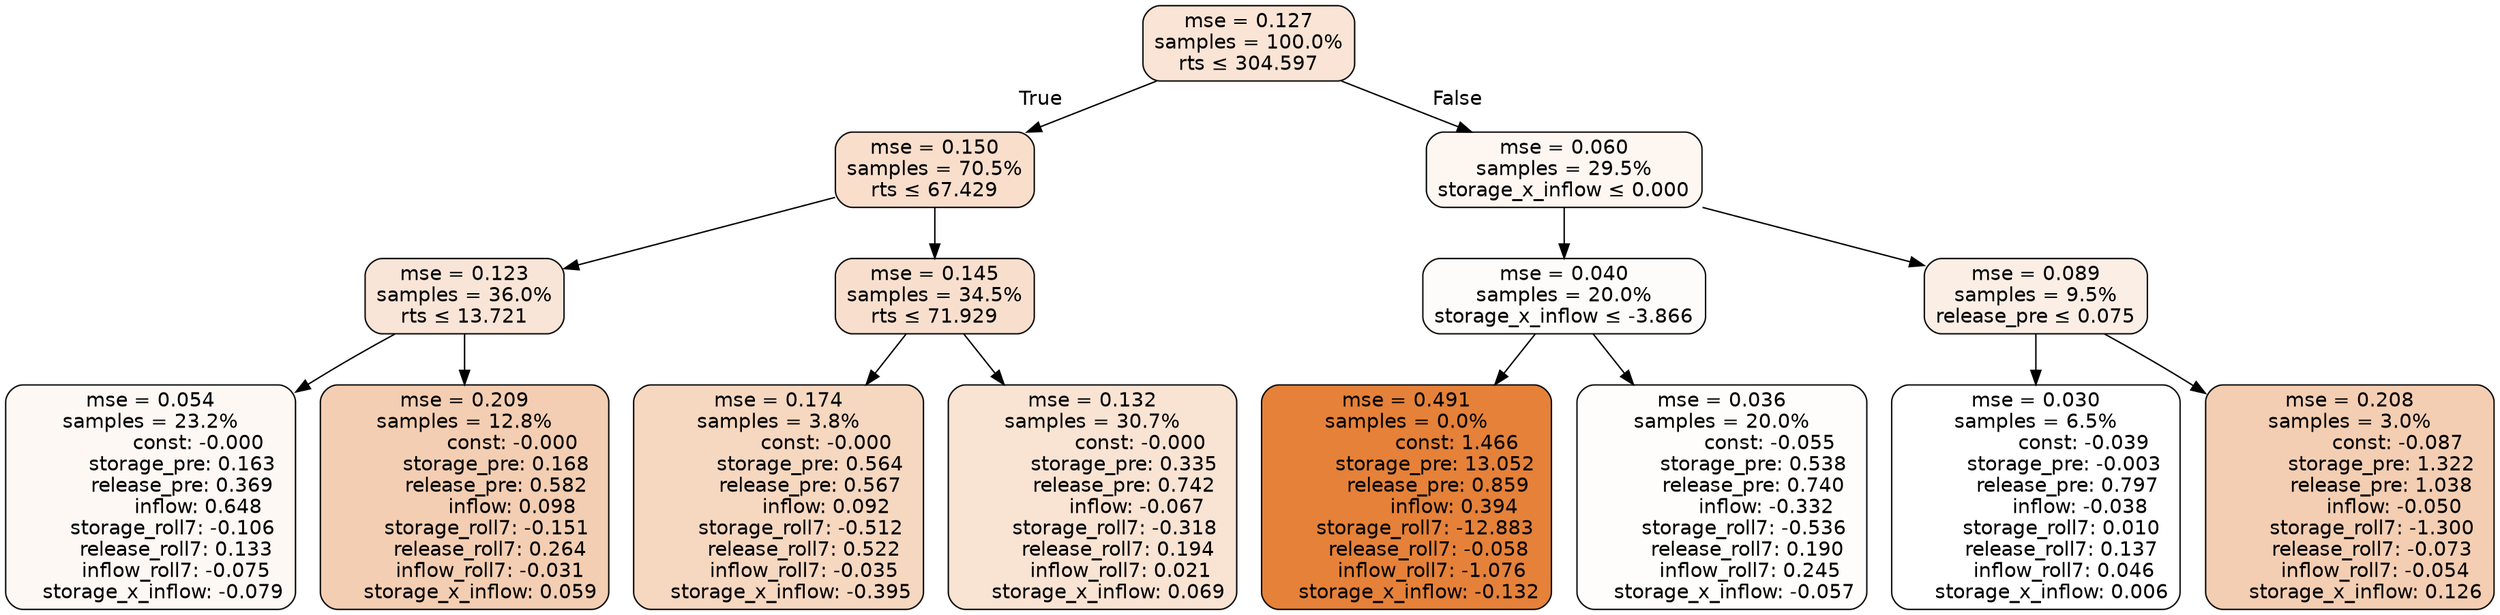 digraph tree {
bgcolor="transparent"
node [shape=rectangle, style="filled, rounded", color="black", fontname=helvetica] ;
edge [fontname=helvetica] ;
	"0" [label="mse = 0.127
samples = 100.0%
rts &le; 304.597", fillcolor="#f9e4d5"]
	"1" [label="mse = 0.150
samples = 70.5%
rts &le; 67.429", fillcolor="#f8decb"]
	"2" [label="mse = 0.123
samples = 36.0%
rts &le; 13.721", fillcolor="#f9e5d7"]
	"3" [label="mse = 0.054
samples = 23.2%
               const: -0.000
          storage_pre: 0.163
          release_pre: 0.369
               inflow: 0.648
       storage_roll7: -0.106
        release_roll7: 0.133
        inflow_roll7: -0.075
    storage_x_inflow: -0.079", fillcolor="#fdf8f4"]
	"4" [label="mse = 0.209
samples = 12.8%
               const: -0.000
          storage_pre: 0.168
          release_pre: 0.582
               inflow: 0.098
       storage_roll7: -0.151
        release_roll7: 0.264
        inflow_roll7: -0.031
     storage_x_inflow: 0.059", fillcolor="#f4ceb2"]
	"5" [label="mse = 0.145
samples = 34.5%
rts &le; 71.929", fillcolor="#f8dfcd"]
	"6" [label="mse = 0.174
samples = 3.8%
               const: -0.000
          storage_pre: 0.564
          release_pre: 0.567
               inflow: 0.092
       storage_roll7: -0.512
        release_roll7: 0.522
        inflow_roll7: -0.035
    storage_x_inflow: -0.395", fillcolor="#f6d7c0"]
	"7" [label="mse = 0.132
samples = 30.7%
               const: -0.000
          storage_pre: 0.335
          release_pre: 0.742
              inflow: -0.067
       storage_roll7: -0.318
        release_roll7: 0.194
         inflow_roll7: 0.021
     storage_x_inflow: 0.069", fillcolor="#f9e3d3"]
	"8" [label="mse = 0.060
samples = 29.5%
storage_x_inflow &le; 0.000", fillcolor="#fdf6f1"]
	"9" [label="mse = 0.040
samples = 20.0%
storage_x_inflow &le; -3.866", fillcolor="#fefcfa"]
	"10" [label="mse = 0.491
samples = 0.0%
                const: 1.466
         storage_pre: 13.052
          release_pre: 0.859
               inflow: 0.394
      storage_roll7: -12.883
       release_roll7: -0.058
        inflow_roll7: -1.076
    storage_x_inflow: -0.132", fillcolor="#e58139"]
	"11" [label="mse = 0.036
samples = 20.0%
               const: -0.055
          storage_pre: 0.538
          release_pre: 0.740
              inflow: -0.332
       storage_roll7: -0.536
        release_roll7: 0.190
         inflow_roll7: 0.245
    storage_x_inflow: -0.057", fillcolor="#fefdfc"]
	"12" [label="mse = 0.089
samples = 9.5%
release_pre &le; 0.075", fillcolor="#fbeee5"]
	"13" [label="mse = 0.030
samples = 6.5%
               const: -0.039
         storage_pre: -0.003
          release_pre: 0.797
              inflow: -0.038
        storage_roll7: 0.010
        release_roll7: 0.137
         inflow_roll7: 0.046
     storage_x_inflow: 0.006", fillcolor="#ffffff"]
	"14" [label="mse = 0.208
samples = 3.0%
               const: -0.087
          storage_pre: 1.322
          release_pre: 1.038
              inflow: -0.050
       storage_roll7: -1.300
       release_roll7: -0.073
        inflow_roll7: -0.054
     storage_x_inflow: 0.126", fillcolor="#f4ceb2"]

	"0" -> "1" [labeldistance=2.5, labelangle=45, headlabel="True"]
	"1" -> "2"
	"2" -> "3"
	"2" -> "4"
	"1" -> "5"
	"5" -> "6"
	"5" -> "7"
	"0" -> "8" [labeldistance=2.5, labelangle=-45, headlabel="False"]
	"8" -> "9"
	"9" -> "10"
	"9" -> "11"
	"8" -> "12"
	"12" -> "13"
	"12" -> "14"
}